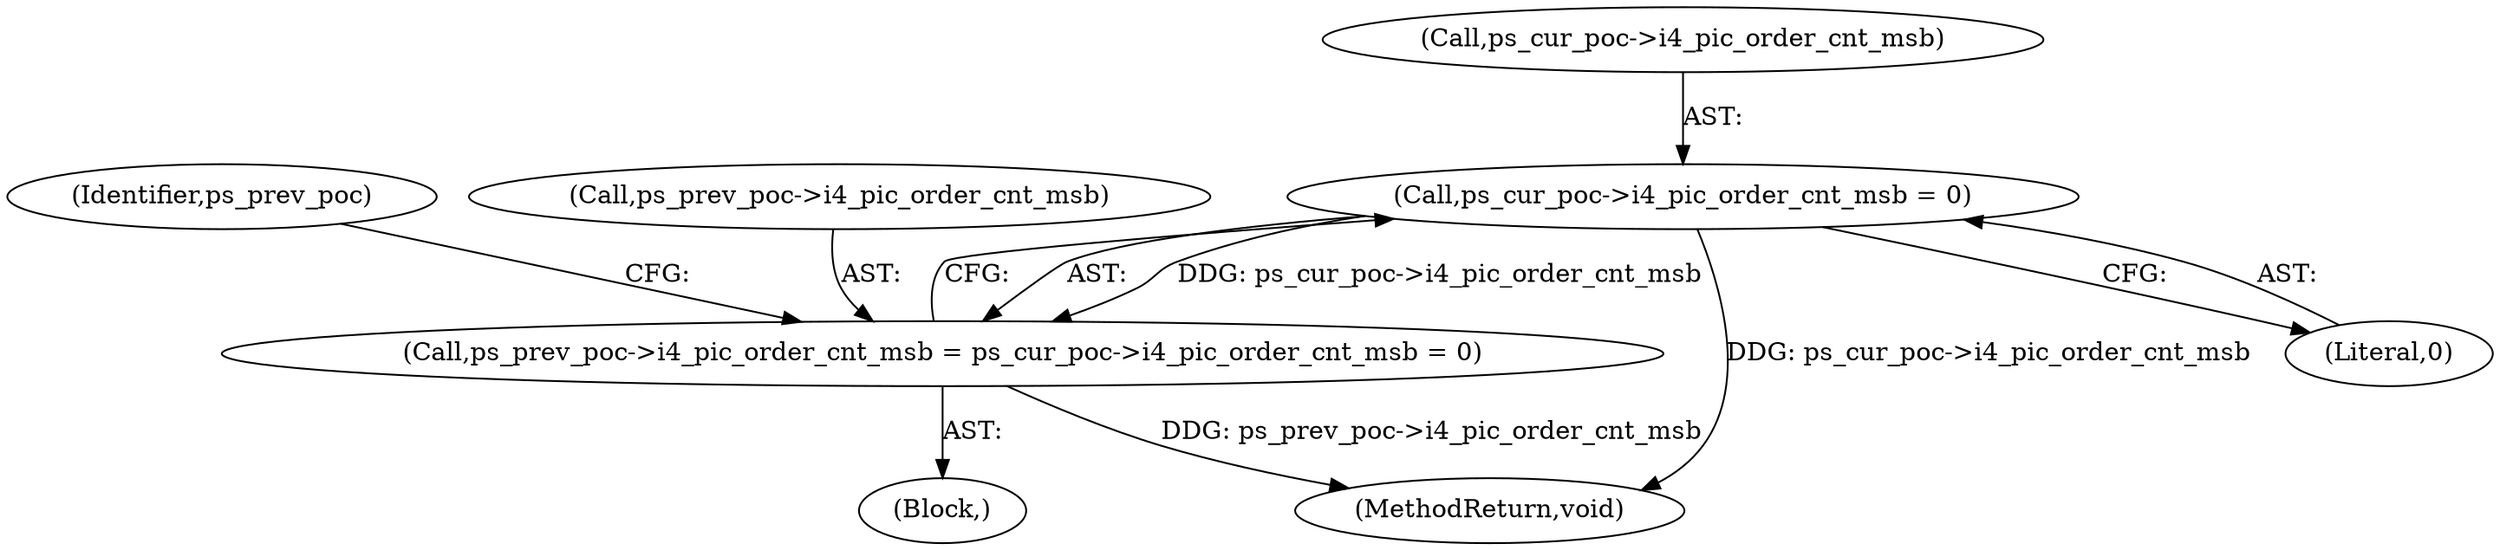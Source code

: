 digraph "0_Android_cc676ebd95247646e67907ccab150fb77a847335@pointer" {
"1000522" [label="(Call,ps_cur_poc->i4_pic_order_cnt_msb = 0)"];
"1000518" [label="(Call,ps_prev_poc->i4_pic_order_cnt_msb = ps_cur_poc->i4_pic_order_cnt_msb = 0)"];
"1000518" [label="(Call,ps_prev_poc->i4_pic_order_cnt_msb = ps_cur_poc->i4_pic_order_cnt_msb = 0)"];
"1000529" [label="(Identifier,ps_prev_poc)"];
"1000963" [label="(MethodReturn,void)"];
"1000526" [label="(Literal,0)"];
"1000523" [label="(Call,ps_cur_poc->i4_pic_order_cnt_msb)"];
"1000121" [label="(Block,)"];
"1000522" [label="(Call,ps_cur_poc->i4_pic_order_cnt_msb = 0)"];
"1000519" [label="(Call,ps_prev_poc->i4_pic_order_cnt_msb)"];
"1000522" -> "1000518"  [label="AST: "];
"1000522" -> "1000526"  [label="CFG: "];
"1000523" -> "1000522"  [label="AST: "];
"1000526" -> "1000522"  [label="AST: "];
"1000518" -> "1000522"  [label="CFG: "];
"1000522" -> "1000963"  [label="DDG: ps_cur_poc->i4_pic_order_cnt_msb"];
"1000522" -> "1000518"  [label="DDG: ps_cur_poc->i4_pic_order_cnt_msb"];
"1000518" -> "1000121"  [label="AST: "];
"1000519" -> "1000518"  [label="AST: "];
"1000529" -> "1000518"  [label="CFG: "];
"1000518" -> "1000963"  [label="DDG: ps_prev_poc->i4_pic_order_cnt_msb"];
}
